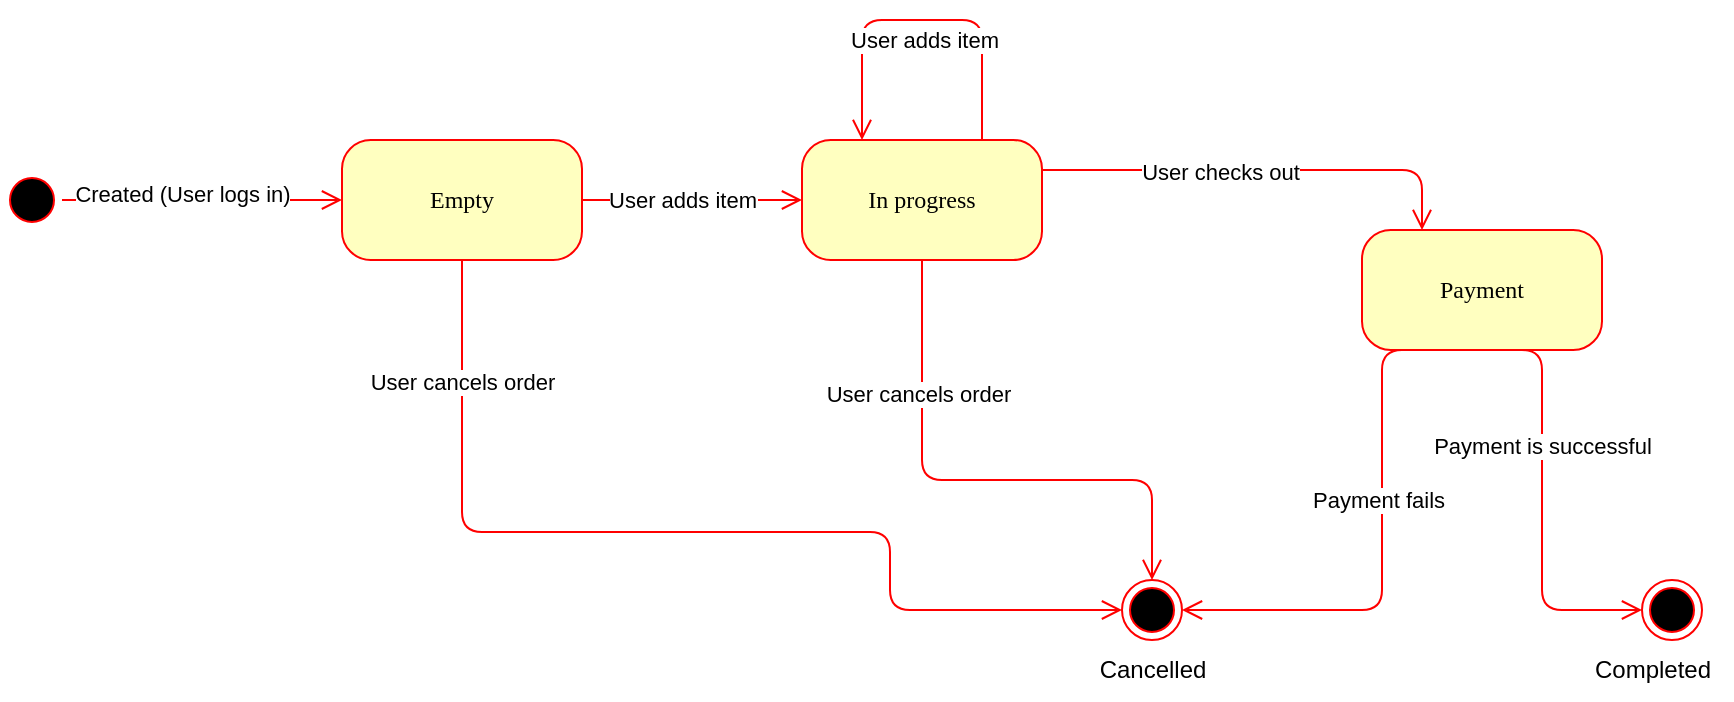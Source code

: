 <mxfile version="20.4.1" type="device"><diagram name="Page-1" id="58cdce13-f638-feb5-8d6f-7d28b1aa9fa0"><mxGraphModel dx="1187" dy="812" grid="1" gridSize="10" guides="1" tooltips="1" connect="1" arrows="1" fold="1" page="1" pageScale="1" pageWidth="1100" pageHeight="850" background="none" math="0" shadow="0"><root><mxCell id="0"/><mxCell id="1" parent="0"/><mxCell id="382b91b5511bd0f7-1" value="" style="ellipse;html=1;shape=startState;fillColor=#000000;strokeColor=#ff0000;rounded=1;shadow=0;comic=0;labelBackgroundColor=none;fontFamily=Verdana;fontSize=12;fontColor=#000000;align=center;direction=south;" parent="1" vertex="1"><mxGeometry x="70" y="135" width="30" height="30" as="geometry"/></mxCell><mxCell id="382b91b5511bd0f7-6" value="Empty" style="rounded=1;whiteSpace=wrap;html=1;arcSize=24;fillColor=#ffffc0;strokeColor=#ff0000;shadow=0;comic=0;labelBackgroundColor=none;fontFamily=Verdana;fontSize=12;fontColor=#000000;align=center;" parent="1" vertex="1"><mxGeometry x="240" y="120" width="120" height="60" as="geometry"/></mxCell><mxCell id="3cde6dad864a17aa-3" style="edgeStyle=orthogonalEdgeStyle;html=1;exitX=1;exitY=0.25;entryX=0.25;entryY=0;labelBackgroundColor=none;endArrow=open;endSize=8;strokeColor=#ff0000;fontFamily=Verdana;fontSize=12;align=left;" parent="1" source="382b91b5511bd0f7-7" target="382b91b5511bd0f7-9" edge="1"><mxGeometry relative="1" as="geometry"/></mxCell><mxCell id="6sPX0NhgMbKA38H6Vah_-3" value="User checks out" style="edgeLabel;html=1;align=center;verticalAlign=middle;resizable=0;points=[];" vertex="1" connectable="0" parent="3cde6dad864a17aa-3"><mxGeometry x="-0.19" y="-1" relative="1" as="geometry"><mxPoint as="offset"/></mxGeometry></mxCell><mxCell id="382b91b5511bd0f7-7" value="In progress" style="rounded=1;whiteSpace=wrap;html=1;arcSize=24;fillColor=#ffffc0;strokeColor=#ff0000;shadow=0;comic=0;labelBackgroundColor=none;fontFamily=Verdana;fontSize=12;fontColor=#000000;align=center;" parent="1" vertex="1"><mxGeometry x="470" y="120" width="120" height="60" as="geometry"/></mxCell><mxCell id="382b91b5511bd0f7-9" value="Payment" style="rounded=1;whiteSpace=wrap;html=1;arcSize=24;fillColor=#ffffc0;strokeColor=#ff0000;shadow=0;comic=0;labelBackgroundColor=none;fontFamily=Verdana;fontSize=12;fontColor=#000000;align=center;" parent="1" vertex="1"><mxGeometry x="750" y="165" width="120" height="60" as="geometry"/></mxCell><mxCell id="2a3bc250acf0617d-9" style="edgeStyle=orthogonalEdgeStyle;html=1;labelBackgroundColor=none;endArrow=open;endSize=8;strokeColor=#ff0000;fontFamily=Verdana;fontSize=12;align=left;" parent="1" source="382b91b5511bd0f7-1" target="382b91b5511bd0f7-6" edge="1"><mxGeometry relative="1" as="geometry"/></mxCell><mxCell id="6sPX0NhgMbKA38H6Vah_-1" value="Created (User logs in)" style="edgeLabel;html=1;align=center;verticalAlign=middle;resizable=0;points=[];" vertex="1" connectable="0" parent="2a3bc250acf0617d-9"><mxGeometry x="-0.314" y="3" relative="1" as="geometry"><mxPoint x="12" as="offset"/></mxGeometry></mxCell><mxCell id="2a3bc250acf0617d-10" style="edgeStyle=orthogonalEdgeStyle;html=1;labelBackgroundColor=none;endArrow=open;endSize=8;strokeColor=#ff0000;fontFamily=Verdana;fontSize=12;align=left;entryX=0;entryY=0.5;" parent="1" source="382b91b5511bd0f7-6" target="382b91b5511bd0f7-7" edge="1"><mxGeometry relative="1" as="geometry"><Array as="points"><mxPoint x="450" y="150"/><mxPoint x="450" y="150"/></Array></mxGeometry></mxCell><mxCell id="6sPX0NhgMbKA38H6Vah_-2" value="User adds item" style="edgeLabel;html=1;align=center;verticalAlign=middle;resizable=0;points=[];" vertex="1" connectable="0" parent="2a3bc250acf0617d-10"><mxGeometry y="2" relative="1" as="geometry"><mxPoint x="-5" y="2" as="offset"/></mxGeometry></mxCell><mxCell id="2a3bc250acf0617d-11" style="edgeStyle=orthogonalEdgeStyle;html=1;entryX=0.5;entryY=0;labelBackgroundColor=none;endArrow=open;endSize=8;strokeColor=#ff0000;fontFamily=Verdana;fontSize=12;align=left;exitX=0.5;exitY=1;entryDx=0;entryDy=0;" parent="1" source="382b91b5511bd0f7-7" target="24f968d109e7d6b4-3" edge="1"><mxGeometry relative="1" as="geometry"><mxPoint x="520" y="300" as="sourcePoint"/><Array as="points"><mxPoint x="530" y="290"/><mxPoint x="645" y="290"/></Array></mxGeometry></mxCell><mxCell id="6sPX0NhgMbKA38H6Vah_-16" value="User cancels order" style="edgeLabel;html=1;align=center;verticalAlign=middle;resizable=0;points=[];" vertex="1" connectable="0" parent="2a3bc250acf0617d-11"><mxGeometry x="-0.513" y="-2" relative="1" as="geometry"><mxPoint as="offset"/></mxGeometry></mxCell><mxCell id="24f968d109e7d6b4-3" value="C" style="ellipse;html=1;shape=endState;fillColor=#000000;strokeColor=#ff0000;rounded=1;shadow=0;comic=0;labelBackgroundColor=none;fontFamily=Verdana;fontSize=12;fontColor=#000000;align=center;" parent="1" vertex="1"><mxGeometry x="630" y="340" width="30" height="30" as="geometry"/></mxCell><mxCell id="6sPX0NhgMbKA38H6Vah_-4" value="C" style="ellipse;html=1;shape=endState;fillColor=#000000;strokeColor=#ff0000;rounded=1;shadow=0;comic=0;labelBackgroundColor=none;fontFamily=Verdana;fontSize=12;fontColor=#000000;align=center;" vertex="1" parent="1"><mxGeometry x="890" y="340" width="30" height="30" as="geometry"/></mxCell><mxCell id="6sPX0NhgMbKA38H6Vah_-6" style="edgeStyle=orthogonalEdgeStyle;html=1;labelBackgroundColor=none;endArrow=open;endSize=8;strokeColor=#ff0000;fontFamily=Verdana;fontSize=12;align=left;exitX=0.5;exitY=1;exitDx=0;exitDy=0;" edge="1" parent="1" source="382b91b5511bd0f7-9"><mxGeometry relative="1" as="geometry"><mxPoint x="540.0" y="190.0" as="sourcePoint"/><Array as="points"><mxPoint x="840" y="225"/><mxPoint x="840" y="355"/></Array><mxPoint x="890" y="355" as="targetPoint"/></mxGeometry></mxCell><mxCell id="6sPX0NhgMbKA38H6Vah_-10" value="Payment is successful" style="edgeLabel;html=1;align=center;verticalAlign=middle;resizable=0;points=[];" vertex="1" connectable="0" parent="6sPX0NhgMbKA38H6Vah_-6"><mxGeometry x="-0.264" relative="1" as="geometry"><mxPoint as="offset"/></mxGeometry></mxCell><mxCell id="6sPX0NhgMbKA38H6Vah_-7" value="Cancelled" style="text;html=1;align=center;verticalAlign=middle;resizable=0;points=[];autosize=1;strokeColor=none;fillColor=none;" vertex="1" parent="1"><mxGeometry x="605" y="370" width="80" height="30" as="geometry"/></mxCell><mxCell id="6sPX0NhgMbKA38H6Vah_-8" value="Completed" style="text;html=1;align=center;verticalAlign=middle;resizable=0;points=[];autosize=1;strokeColor=none;fillColor=none;" vertex="1" parent="1"><mxGeometry x="855" y="370" width="80" height="30" as="geometry"/></mxCell><mxCell id="6sPX0NhgMbKA38H6Vah_-11" style="edgeStyle=orthogonalEdgeStyle;html=1;labelBackgroundColor=none;endArrow=open;endSize=8;strokeColor=#ff0000;fontFamily=Verdana;fontSize=12;align=left;exitX=0.5;exitY=1;exitDx=0;exitDy=0;entryX=0;entryY=0.5;entryDx=0;entryDy=0;" edge="1" parent="1" source="382b91b5511bd0f7-6" target="24f968d109e7d6b4-3"><mxGeometry relative="1" as="geometry"><mxPoint x="410.0" y="205.61" as="sourcePoint"/><Array as="points"><mxPoint x="300" y="316"/><mxPoint x="514" y="316"/><mxPoint x="514" y="355"/></Array><mxPoint x="514.393" y="370.003" as="targetPoint"/></mxGeometry></mxCell><mxCell id="6sPX0NhgMbKA38H6Vah_-15" value="User cancels order" style="edgeLabel;html=1;align=center;verticalAlign=middle;resizable=0;points=[];" vertex="1" connectable="0" parent="6sPX0NhgMbKA38H6Vah_-11"><mxGeometry x="-0.759" relative="1" as="geometry"><mxPoint as="offset"/></mxGeometry></mxCell><mxCell id="6sPX0NhgMbKA38H6Vah_-12" style="edgeStyle=orthogonalEdgeStyle;html=1;entryX=1;entryY=0.5;labelBackgroundColor=none;endArrow=open;endSize=8;strokeColor=#ff0000;fontFamily=Verdana;fontSize=12;align=left;exitX=0.25;exitY=1;entryDx=0;entryDy=0;exitDx=0;exitDy=0;" edge="1" parent="1" source="382b91b5511bd0f7-9" target="24f968d109e7d6b4-3"><mxGeometry relative="1" as="geometry"><mxPoint x="550.0" y="200.0" as="sourcePoint"/><Array as="points"><mxPoint x="760" y="225"/><mxPoint x="760" y="355"/></Array><mxPoint x="654.393" y="364.393" as="targetPoint"/></mxGeometry></mxCell><mxCell id="6sPX0NhgMbKA38H6Vah_-17" value="Payment fails" style="edgeLabel;html=1;align=center;verticalAlign=middle;resizable=0;points=[];" vertex="1" connectable="0" parent="6sPX0NhgMbKA38H6Vah_-12"><mxGeometry x="-0.239" y="-2" relative="1" as="geometry"><mxPoint as="offset"/></mxGeometry></mxCell><mxCell id="6sPX0NhgMbKA38H6Vah_-13" style="edgeStyle=orthogonalEdgeStyle;html=1;entryX=0.25;entryY=0;labelBackgroundColor=none;endArrow=open;endSize=8;strokeColor=#ff0000;fontFamily=Verdana;fontSize=12;align=left;exitX=0.75;exitY=0;entryDx=0;entryDy=0;exitDx=0;exitDy=0;" edge="1" parent="1" source="382b91b5511bd0f7-7" target="382b91b5511bd0f7-7"><mxGeometry relative="1" as="geometry"><mxPoint x="605.0" y="40.0" as="sourcePoint"/><Array as="points"><mxPoint x="560" y="60"/><mxPoint x="500" y="60"/></Array><mxPoint x="720.0" y="200" as="targetPoint"/></mxGeometry></mxCell><mxCell id="6sPX0NhgMbKA38H6Vah_-14" value="User adds item" style="edgeLabel;html=1;align=center;verticalAlign=middle;resizable=0;points=[];" vertex="1" connectable="0" parent="6sPX0NhgMbKA38H6Vah_-13"><mxGeometry x="0.096" y="-2" relative="1" as="geometry"><mxPoint x="9" y="12" as="offset"/></mxGeometry></mxCell></root></mxGraphModel></diagram></mxfile>